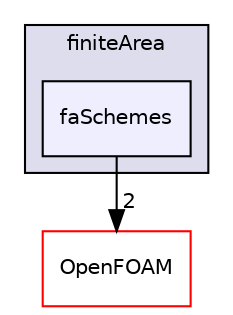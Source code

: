 digraph "src/finiteArea/finiteArea/faSchemes" {
  bgcolor=transparent;
  compound=true
  node [ fontsize="10", fontname="Helvetica"];
  edge [ labelfontsize="10", labelfontname="Helvetica"];
  subgraph clusterdir_b48fbfbe364b5d9546b561f47f4221eb {
    graph [ bgcolor="#ddddee", pencolor="black", label="finiteArea" fontname="Helvetica", fontsize="10", URL="dir_b48fbfbe364b5d9546b561f47f4221eb.html"]
  dir_a9468d4b2bbf255a9817ee9eacba9226 [shape=box, label="faSchemes", style="filled", fillcolor="#eeeeff", pencolor="black", URL="dir_a9468d4b2bbf255a9817ee9eacba9226.html"];
  }
  dir_c5473ff19b20e6ec4dfe5c310b3778a8 [shape=box label="OpenFOAM" color="red" URL="dir_c5473ff19b20e6ec4dfe5c310b3778a8.html"];
  dir_a9468d4b2bbf255a9817ee9eacba9226->dir_c5473ff19b20e6ec4dfe5c310b3778a8 [headlabel="2", labeldistance=1.5 headhref="dir_000791_002151.html"];
}

